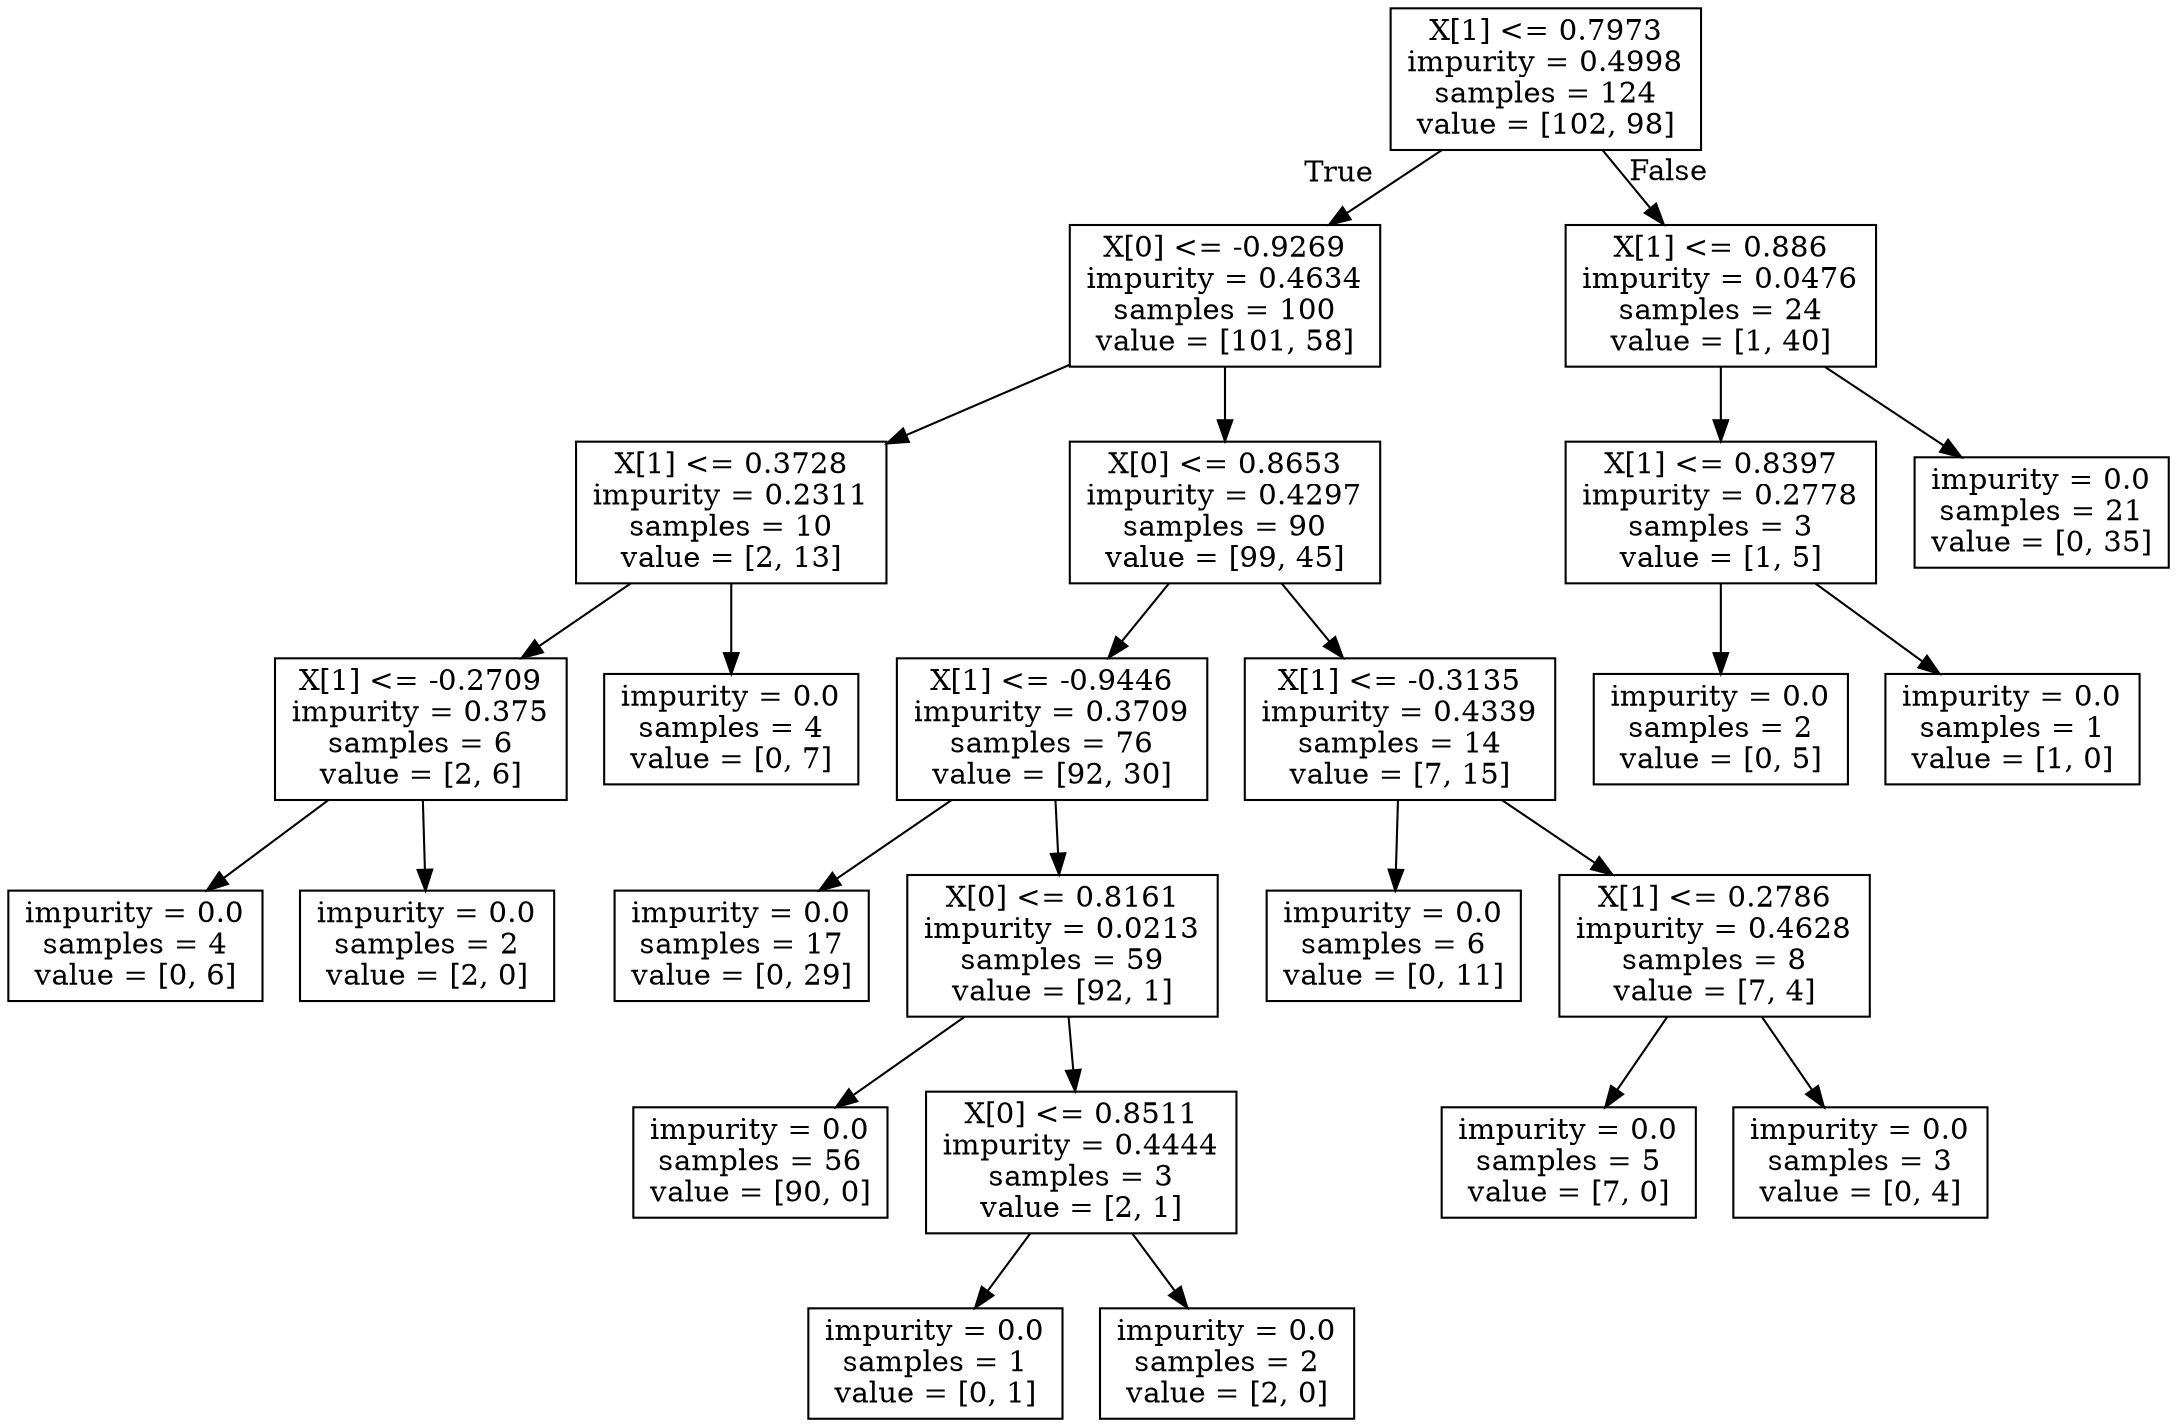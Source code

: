 digraph Tree {
node [shape=box] ;
0 [label="X[1] <= 0.7973\nimpurity = 0.4998\nsamples = 124\nvalue = [102, 98]"] ;
1 [label="X[0] <= -0.9269\nimpurity = 0.4634\nsamples = 100\nvalue = [101, 58]"] ;
0 -> 1 [labeldistance=2.5, labelangle=45, headlabel="True"] ;
2 [label="X[1] <= 0.3728\nimpurity = 0.2311\nsamples = 10\nvalue = [2, 13]"] ;
1 -> 2 ;
3 [label="X[1] <= -0.2709\nimpurity = 0.375\nsamples = 6\nvalue = [2, 6]"] ;
2 -> 3 ;
4 [label="impurity = 0.0\nsamples = 4\nvalue = [0, 6]"] ;
3 -> 4 ;
5 [label="impurity = 0.0\nsamples = 2\nvalue = [2, 0]"] ;
3 -> 5 ;
6 [label="impurity = 0.0\nsamples = 4\nvalue = [0, 7]"] ;
2 -> 6 ;
7 [label="X[0] <= 0.8653\nimpurity = 0.4297\nsamples = 90\nvalue = [99, 45]"] ;
1 -> 7 ;
8 [label="X[1] <= -0.9446\nimpurity = 0.3709\nsamples = 76\nvalue = [92, 30]"] ;
7 -> 8 ;
9 [label="impurity = 0.0\nsamples = 17\nvalue = [0, 29]"] ;
8 -> 9 ;
10 [label="X[0] <= 0.8161\nimpurity = 0.0213\nsamples = 59\nvalue = [92, 1]"] ;
8 -> 10 ;
11 [label="impurity = 0.0\nsamples = 56\nvalue = [90, 0]"] ;
10 -> 11 ;
12 [label="X[0] <= 0.8511\nimpurity = 0.4444\nsamples = 3\nvalue = [2, 1]"] ;
10 -> 12 ;
13 [label="impurity = 0.0\nsamples = 1\nvalue = [0, 1]"] ;
12 -> 13 ;
14 [label="impurity = 0.0\nsamples = 2\nvalue = [2, 0]"] ;
12 -> 14 ;
15 [label="X[1] <= -0.3135\nimpurity = 0.4339\nsamples = 14\nvalue = [7, 15]"] ;
7 -> 15 ;
16 [label="impurity = 0.0\nsamples = 6\nvalue = [0, 11]"] ;
15 -> 16 ;
17 [label="X[1] <= 0.2786\nimpurity = 0.4628\nsamples = 8\nvalue = [7, 4]"] ;
15 -> 17 ;
18 [label="impurity = 0.0\nsamples = 5\nvalue = [7, 0]"] ;
17 -> 18 ;
19 [label="impurity = 0.0\nsamples = 3\nvalue = [0, 4]"] ;
17 -> 19 ;
20 [label="X[1] <= 0.886\nimpurity = 0.0476\nsamples = 24\nvalue = [1, 40]"] ;
0 -> 20 [labeldistance=2.5, labelangle=-45, headlabel="False"] ;
21 [label="X[1] <= 0.8397\nimpurity = 0.2778\nsamples = 3\nvalue = [1, 5]"] ;
20 -> 21 ;
22 [label="impurity = 0.0\nsamples = 2\nvalue = [0, 5]"] ;
21 -> 22 ;
23 [label="impurity = 0.0\nsamples = 1\nvalue = [1, 0]"] ;
21 -> 23 ;
24 [label="impurity = 0.0\nsamples = 21\nvalue = [0, 35]"] ;
20 -> 24 ;
}